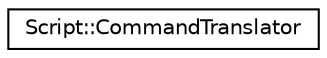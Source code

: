 digraph G
{
  edge [fontname="Helvetica",fontsize="10",labelfontname="Helvetica",labelfontsize="10"];
  node [fontname="Helvetica",fontsize="10",shape=record];
  rankdir="LR";
  Node1 [label="Script::CommandTranslator",height=0.2,width=0.4,color="black", fillcolor="white", style="filled",URL="$class_script_1_1_command_translator.html"];
}
